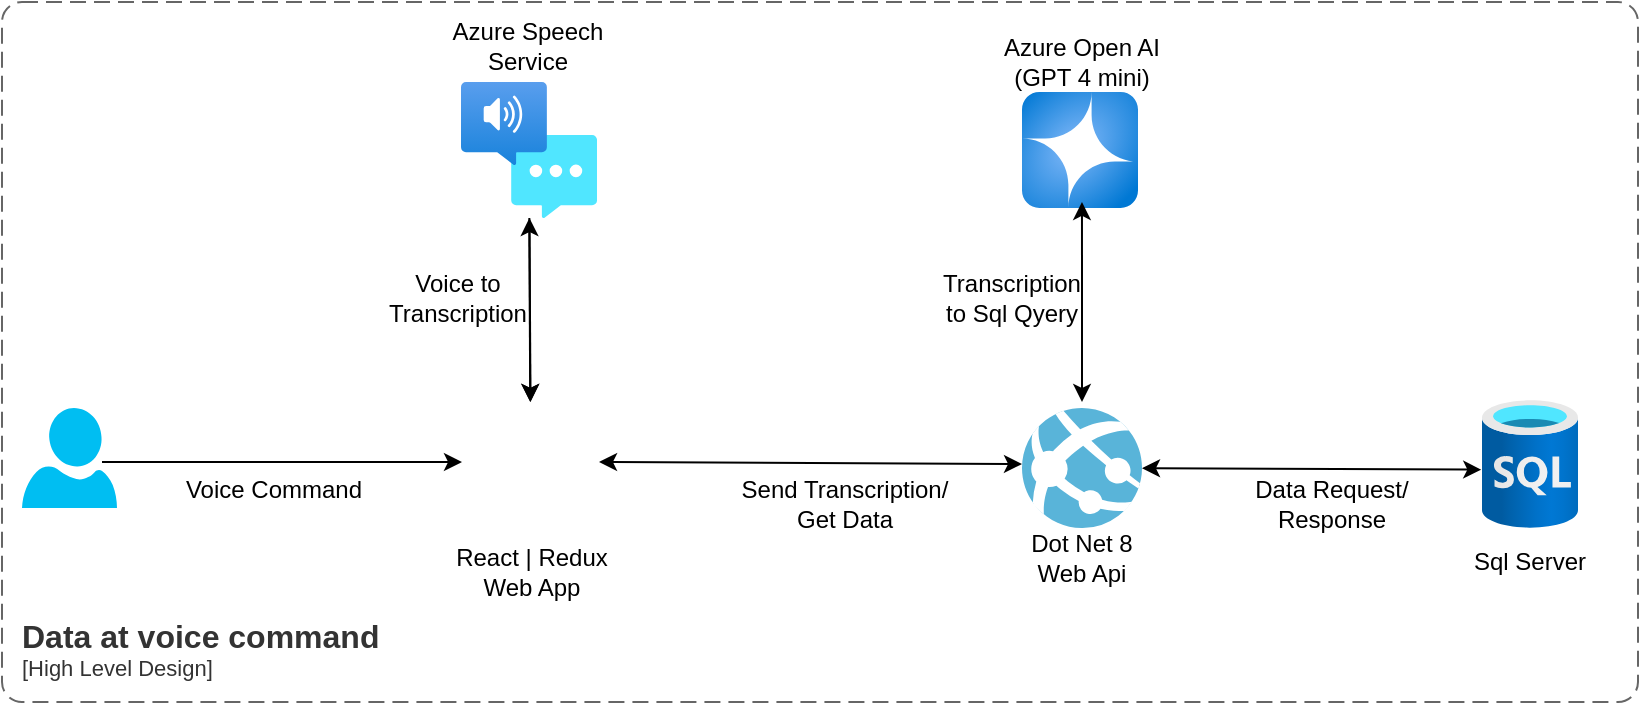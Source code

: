<mxfile>
    <diagram id="UXdD9uMPXHI5TiNa5gev" name="Page-1">
        <mxGraphModel dx="1002" dy="563" grid="0" gridSize="10" guides="1" tooltips="1" connect="1" arrows="1" fold="1" page="1" pageScale="1" pageWidth="850" pageHeight="1100" background="#FFFFFF" math="0" shadow="0">
            <root>
                <mxCell id="0"/>
                <mxCell id="1" parent="0"/>
                <mxCell id="2" value="" style="shape=image;verticalLabelPosition=bottom;labelBackgroundColor=default;verticalAlign=top;aspect=fixed;imageAspect=0;image=https://static-00.iconduck.com/assets.00/react-icon-2048x1793-eq4a5voh.png;" vertex="1" parent="1">
                    <mxGeometry x="246" y="220" width="68.51" height="60" as="geometry"/>
                </mxCell>
                <mxCell id="10" value="" style="edgeStyle=none;html=1;" edge="1" parent="1" source="3" target="2">
                    <mxGeometry relative="1" as="geometry"/>
                </mxCell>
                <mxCell id="3" value="" style="image;aspect=fixed;html=1;points=[];align=center;fontSize=12;image=img/lib/azure2/ai_machine_learning/Speech_Services.svg;" vertex="1" parent="1">
                    <mxGeometry x="245.51" y="60" width="68" height="68" as="geometry"/>
                </mxCell>
                <mxCell id="4" value="" style="image;aspect=fixed;html=1;points=[];align=center;fontSize=12;image=img/lib/azure2/ai_machine_learning/Azure_OpenAI.svg;" vertex="1" parent="1">
                    <mxGeometry x="526" y="65" width="58" height="58" as="geometry"/>
                </mxCell>
                <mxCell id="5" value="" style="image;sketch=0;aspect=fixed;html=1;points=[];align=center;fontSize=12;image=img/lib/mscae/App_Services.svg;" vertex="1" parent="1">
                    <mxGeometry x="526" y="223" width="60" height="60" as="geometry"/>
                </mxCell>
                <mxCell id="6" value="" style="image;aspect=fixed;html=1;points=[];align=center;fontSize=12;image=img/lib/azure2/databases/SQL_Database.svg;" vertex="1" parent="1">
                    <mxGeometry x="756" y="219" width="48" height="64" as="geometry"/>
                </mxCell>
                <mxCell id="7" value="" style="verticalLabelPosition=bottom;html=1;verticalAlign=top;align=center;strokeColor=none;fillColor=#00BEF2;shape=mxgraph.azure.user;" vertex="1" parent="1">
                    <mxGeometry x="26" y="223" width="47.5" height="50" as="geometry"/>
                </mxCell>
                <mxCell id="8" value="" style="endArrow=classic;html=1;entryX=0;entryY=0.5;entryDx=0;entryDy=0;" edge="1" parent="1" target="2">
                    <mxGeometry width="50" height="50" relative="1" as="geometry">
                        <mxPoint x="66" y="250" as="sourcePoint"/>
                        <mxPoint x="116" y="200" as="targetPoint"/>
                    </mxGeometry>
                </mxCell>
                <mxCell id="9" value="" style="endArrow=classic;startArrow=classic;html=1;exitX=0.5;exitY=0;exitDx=0;exitDy=0;" edge="1" parent="1" source="2" target="3">
                    <mxGeometry width="50" height="50" relative="1" as="geometry">
                        <mxPoint x="286" y="230" as="sourcePoint"/>
                        <mxPoint x="280" y="120" as="targetPoint"/>
                    </mxGeometry>
                </mxCell>
                <mxCell id="11" value="" style="endArrow=classic;startArrow=classic;html=1;entryX=0;entryY=0.467;entryDx=0;entryDy=0;entryPerimeter=0;exitX=1;exitY=0.5;exitDx=0;exitDy=0;" edge="1" parent="1" source="2" target="5">
                    <mxGeometry width="50" height="50" relative="1" as="geometry">
                        <mxPoint x="316" y="248" as="sourcePoint"/>
                        <mxPoint x="356" y="200" as="targetPoint"/>
                    </mxGeometry>
                </mxCell>
                <mxCell id="12" value="" style="endArrow=classic;startArrow=classic;html=1;entryX=-0.008;entryY=0.544;entryDx=0;entryDy=0;entryPerimeter=0;" edge="1" parent="1" source="5" target="6">
                    <mxGeometry width="50" height="50" relative="1" as="geometry">
                        <mxPoint x="586" y="250" as="sourcePoint"/>
                        <mxPoint x="636" y="200" as="targetPoint"/>
                    </mxGeometry>
                </mxCell>
                <mxCell id="13" value="" style="endArrow=classic;startArrow=classic;html=1;entryX=0.517;entryY=0.948;entryDx=0;entryDy=0;entryPerimeter=0;" edge="1" parent="1" target="4">
                    <mxGeometry width="50" height="50" relative="1" as="geometry">
                        <mxPoint x="556" y="220" as="sourcePoint"/>
                        <mxPoint x="606" y="180" as="targetPoint"/>
                    </mxGeometry>
                </mxCell>
                <mxCell id="14" value="Voice Command" style="text;html=1;align=center;verticalAlign=middle;whiteSpace=wrap;rounded=0;" vertex="1" parent="1">
                    <mxGeometry x="102" y="249" width="100" height="30" as="geometry"/>
                </mxCell>
                <mxCell id="15" value="Azure Speech Service" style="text;html=1;align=center;verticalAlign=middle;whiteSpace=wrap;rounded=0;" vertex="1" parent="1">
                    <mxGeometry x="234" y="27" width="90" height="30" as="geometry"/>
                </mxCell>
                <mxCell id="16" value="React | Redux Web App" style="text;html=1;align=center;verticalAlign=middle;whiteSpace=wrap;rounded=0;" vertex="1" parent="1">
                    <mxGeometry x="236" y="290" width="90" height="30" as="geometry"/>
                </mxCell>
                <mxCell id="17" value="Dot Net 8&lt;div&gt;Web Api&lt;/div&gt;" style="text;html=1;align=center;verticalAlign=middle;whiteSpace=wrap;rounded=0;" vertex="1" parent="1">
                    <mxGeometry x="526" y="283" width="60" height="30" as="geometry"/>
                </mxCell>
                <mxCell id="18" value="Sql Server" style="text;html=1;align=center;verticalAlign=middle;whiteSpace=wrap;rounded=0;" vertex="1" parent="1">
                    <mxGeometry x="750" y="285" width="60" height="30" as="geometry"/>
                </mxCell>
                <mxCell id="19" value="Azure Open AI (GPT 4 mini)" style="text;html=1;align=center;verticalAlign=middle;whiteSpace=wrap;rounded=0;" vertex="1" parent="1">
                    <mxGeometry x="512" y="35" width="88" height="30" as="geometry"/>
                </mxCell>
                <mxCell id="20" value="Voice to Transcription" style="text;html=1;align=center;verticalAlign=middle;whiteSpace=wrap;rounded=0;" vertex="1" parent="1">
                    <mxGeometry x="214" y="153" width="60" height="30" as="geometry"/>
                </mxCell>
                <mxCell id="21" value="Transcription to Sql Qyery" style="text;html=1;align=center;verticalAlign=middle;whiteSpace=wrap;rounded=0;" vertex="1" parent="1">
                    <mxGeometry x="486" y="153" width="70" height="30" as="geometry"/>
                </mxCell>
                <mxCell id="22" value="Send Transcription/ Get Data" style="text;html=1;align=center;verticalAlign=middle;whiteSpace=wrap;rounded=0;" vertex="1" parent="1">
                    <mxGeometry x="380" y="256" width="115" height="30" as="geometry"/>
                </mxCell>
                <mxCell id="23" value="Data Request/ Response" style="text;html=1;align=center;verticalAlign=middle;whiteSpace=wrap;rounded=0;" vertex="1" parent="1">
                    <mxGeometry x="636" y="256" width="90" height="30" as="geometry"/>
                </mxCell>
                <object placeholders="1" c4Name="Data at voice command" c4Type="ContainerScopeBoundary" c4Application="High Level Design" label="&lt;font style=&quot;font-size: 16px&quot;&gt;&lt;b&gt;&lt;div style=&quot;text-align: left&quot;&gt;%c4Name%&lt;/div&gt;&lt;/b&gt;&lt;/font&gt;&lt;div style=&quot;text-align: left&quot;&gt;[%c4Application%]&lt;/div&gt;" id="24">
                    <mxCell style="rounded=1;fontSize=11;whiteSpace=wrap;html=1;dashed=1;arcSize=20;fillColor=none;strokeColor=#666666;fontColor=#333333;labelBackgroundColor=none;align=left;verticalAlign=bottom;labelBorderColor=none;spacingTop=0;spacing=10;dashPattern=8 4;metaEdit=1;rotatable=0;perimeter=rectanglePerimeter;noLabel=0;labelPadding=0;allowArrows=0;connectable=0;expand=0;recursiveResize=0;editable=1;pointerEvents=0;absoluteArcSize=1;points=[[0.25,0,0],[0.5,0,0],[0.75,0,0],[1,0.25,0],[1,0.5,0],[1,0.75,0],[0.75,1,0],[0.5,1,0],[0.25,1,0],[0,0.75,0],[0,0.5,0],[0,0.25,0]];" vertex="1" parent="1">
                        <mxGeometry x="16" y="20" width="818" height="350" as="geometry"/>
                    </mxCell>
                </object>
            </root>
        </mxGraphModel>
    </diagram>
</mxfile>